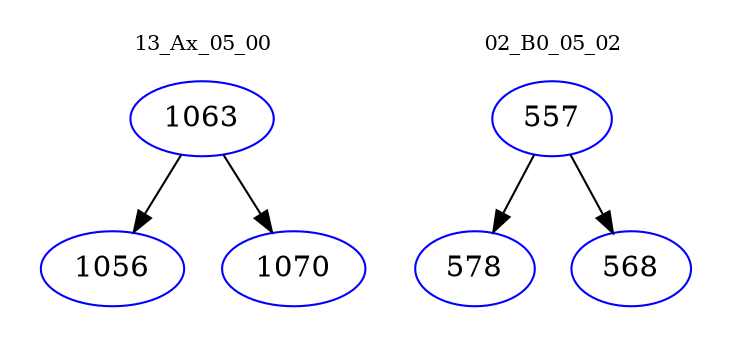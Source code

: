 digraph{
subgraph cluster_0 {
color = white
label = "13_Ax_05_00";
fontsize=10;
T0_1063 [label="1063", color="blue"]
T0_1063 -> T0_1056 [color="black"]
T0_1056 [label="1056", color="blue"]
T0_1063 -> T0_1070 [color="black"]
T0_1070 [label="1070", color="blue"]
}
subgraph cluster_1 {
color = white
label = "02_B0_05_02";
fontsize=10;
T1_557 [label="557", color="blue"]
T1_557 -> T1_578 [color="black"]
T1_578 [label="578", color="blue"]
T1_557 -> T1_568 [color="black"]
T1_568 [label="568", color="blue"]
}
}
